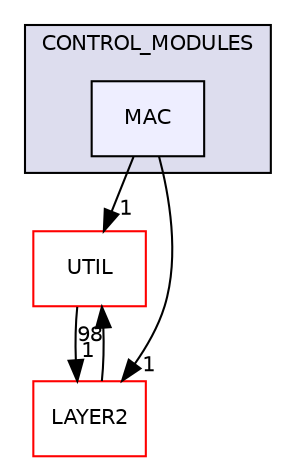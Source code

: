 digraph "ENB_APP/CONTROL_MODULES/MAC" {
  compound=true
  node [ fontsize="10", fontname="Helvetica"];
  edge [ labelfontsize="10", labelfontname="Helvetica"];
  subgraph clusterdir_a9b50eafa6fe4feab2a5219d801601da {
    graph [ bgcolor="#ddddee", pencolor="black", label="CONTROL_MODULES" fontname="Helvetica", fontsize="10", URL="dir_a9b50eafa6fe4feab2a5219d801601da.html"]
  dir_17b9c57b52f58f774e1d86f2bd212b49 [shape=box, label="MAC", style="filled", fillcolor="#eeeeff", pencolor="black", URL="dir_17b9c57b52f58f774e1d86f2bd212b49.html"];
  }
  dir_589c038ec477796bd05e0ef97bb6baa5 [shape=box label="UTIL" fillcolor="white" style="filled" color="red" URL="dir_589c038ec477796bd05e0ef97bb6baa5.html"];
  dir_5ca6936ce087eee19ec76772880a265c [shape=box label="LAYER2" fillcolor="white" style="filled" color="red" URL="dir_5ca6936ce087eee19ec76772880a265c.html"];
  dir_589c038ec477796bd05e0ef97bb6baa5->dir_5ca6936ce087eee19ec76772880a265c [headlabel="1", labeldistance=1.5 headhref="dir_000020_000001.html"];
  dir_17b9c57b52f58f774e1d86f2bd212b49->dir_589c038ec477796bd05e0ef97bb6baa5 [headlabel="1", labeldistance=1.5 headhref="dir_000008_000020.html"];
  dir_17b9c57b52f58f774e1d86f2bd212b49->dir_5ca6936ce087eee19ec76772880a265c [headlabel="1", labeldistance=1.5 headhref="dir_000008_000001.html"];
  dir_5ca6936ce087eee19ec76772880a265c->dir_589c038ec477796bd05e0ef97bb6baa5 [headlabel="98", labeldistance=1.5 headhref="dir_000001_000020.html"];
}
